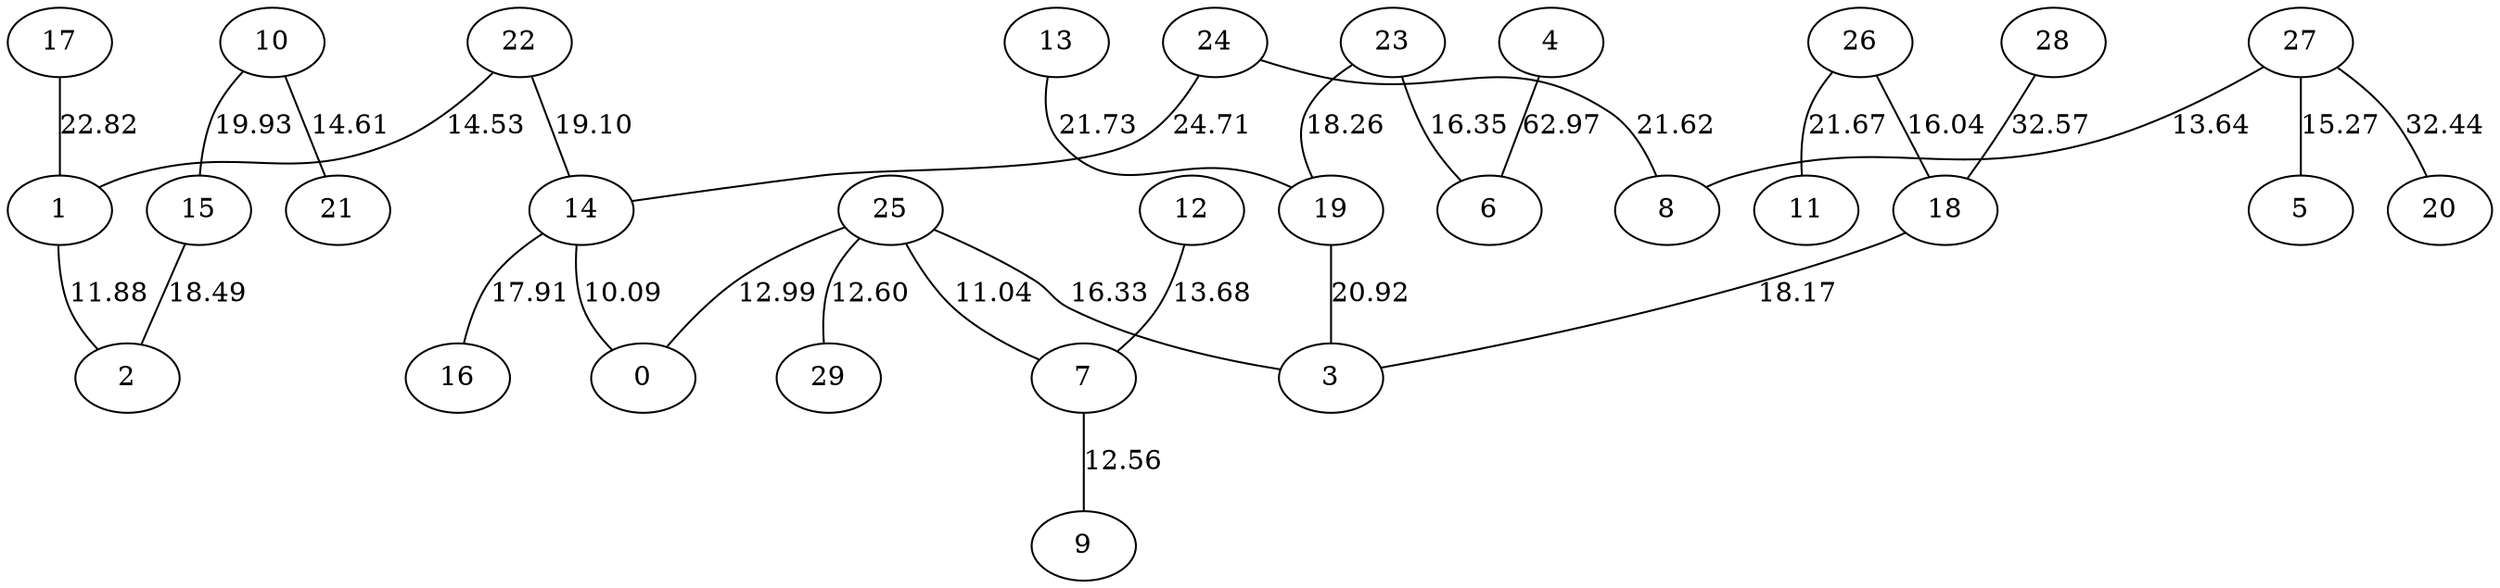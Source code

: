 graph G{
22--1 [label=14.53];
22--14 [label=19.10];
23--6 [label=16.35];
23--19 [label=18.26];
24--8 [label=21.62];
24--14 [label=24.71];
25--7 [label=11.04];
25--29 [label=12.60];
25--0 [label=12.99];
25--3 [label=16.33];
26--18 [label=16.04];
26--11 [label=21.67];
27--8 [label=13.64];
27--5 [label=15.27];
27--20 [label=32.44];
28--18 [label=32.57];
10--21 [label=14.61];
10--15 [label=19.93];
12--7 [label=13.68];
13--19 [label=21.73];
14--0 [label=10.09];
14--16 [label=17.91];
15--2 [label=18.49];
17--1 [label=22.82];
18--3 [label=18.17];
19--3 [label=20.92];
1--2 [label=11.88];
4--6 [label=62.97];
7--9 [label=12.56];
}